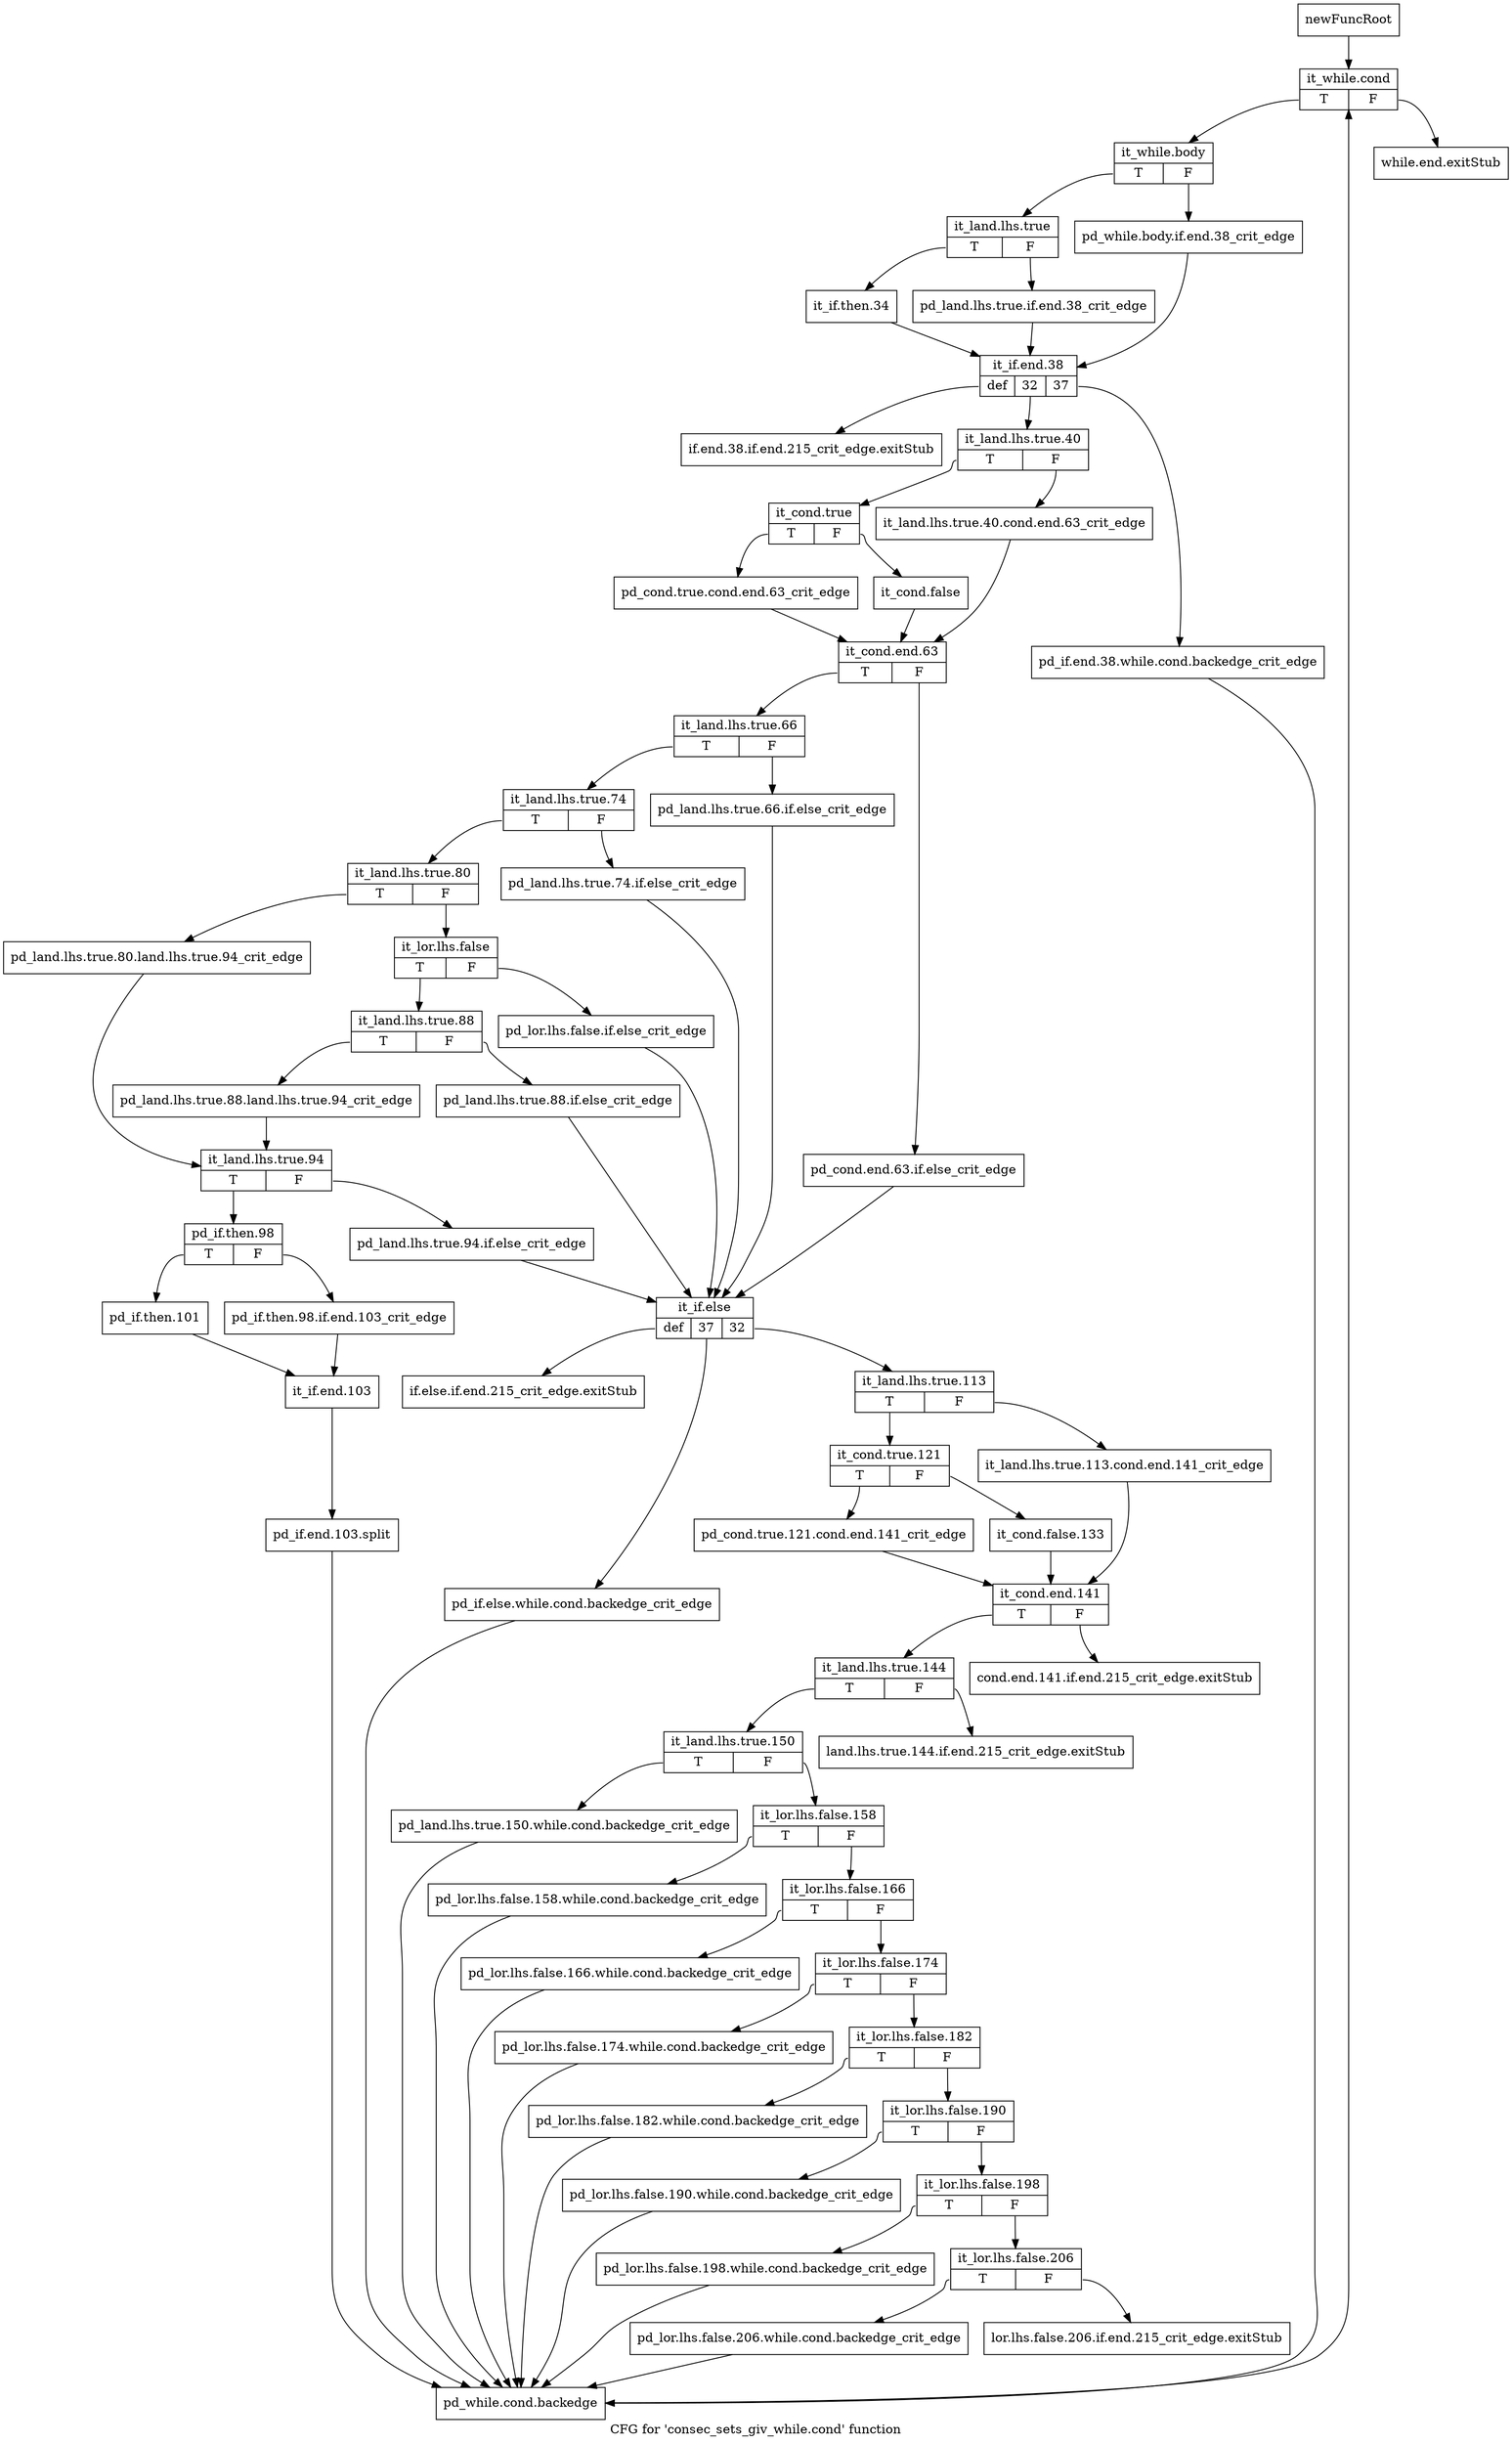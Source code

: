 digraph "CFG for 'consec_sets_giv_while.cond' function" {
	label="CFG for 'consec_sets_giv_while.cond' function";

	Node0xb697670 [shape=record,label="{newFuncRoot}"];
	Node0xb697670 -> Node0xb698c00;
	Node0xb6976c0 [shape=record,label="{while.end.exitStub}"];
	Node0xb697710 [shape=record,label="{if.end.38.if.end.215_crit_edge.exitStub}"];
	Node0xb697760 [shape=record,label="{if.else.if.end.215_crit_edge.exitStub}"];
	Node0xb6977b0 [shape=record,label="{cond.end.141.if.end.215_crit_edge.exitStub}"];
	Node0xb698b60 [shape=record,label="{land.lhs.true.144.if.end.215_crit_edge.exitStub}"];
	Node0xb698bb0 [shape=record,label="{lor.lhs.false.206.if.end.215_crit_edge.exitStub}"];
	Node0xb698c00 [shape=record,label="{it_while.cond|{<s0>T|<s1>F}}"];
	Node0xb698c00:s0 -> Node0xb698c50;
	Node0xb698c00:s1 -> Node0xb6976c0;
	Node0xb698c50 [shape=record,label="{it_while.body|{<s0>T|<s1>F}}"];
	Node0xb698c50:s0 -> Node0xb698cf0;
	Node0xb698c50:s1 -> Node0xb698ca0;
	Node0xb698ca0 [shape=record,label="{pd_while.body.if.end.38_crit_edge}"];
	Node0xb698ca0 -> Node0xb698de0;
	Node0xb698cf0 [shape=record,label="{it_land.lhs.true|{<s0>T|<s1>F}}"];
	Node0xb698cf0:s0 -> Node0xb698d90;
	Node0xb698cf0:s1 -> Node0xb698d40;
	Node0xb698d40 [shape=record,label="{pd_land.lhs.true.if.end.38_crit_edge}"];
	Node0xb698d40 -> Node0xb698de0;
	Node0xb698d90 [shape=record,label="{it_if.then.34}"];
	Node0xb698d90 -> Node0xb698de0;
	Node0xb698de0 [shape=record,label="{it_if.end.38|{<s0>def|<s1>32|<s2>37}}"];
	Node0xb698de0:s0 -> Node0xb697710;
	Node0xb698de0:s1 -> Node0xb698e80;
	Node0xb698de0:s2 -> Node0xb698e30;
	Node0xb698e30 [shape=record,label="{pd_if.end.38.while.cond.backedge_crit_edge}"];
	Node0xb698e30 -> Node0xb699dd0;
	Node0xb698e80 [shape=record,label="{it_land.lhs.true.40|{<s0>T|<s1>F}}"];
	Node0xb698e80:s0 -> Node0xb698f20;
	Node0xb698e80:s1 -> Node0xb698ed0;
	Node0xb698ed0 [shape=record,label="{it_land.lhs.true.40.cond.end.63_crit_edge}"];
	Node0xb698ed0 -> Node0xb699010;
	Node0xb698f20 [shape=record,label="{it_cond.true|{<s0>T|<s1>F}}"];
	Node0xb698f20:s0 -> Node0xb698fc0;
	Node0xb698f20:s1 -> Node0xb698f70;
	Node0xb698f70 [shape=record,label="{it_cond.false}"];
	Node0xb698f70 -> Node0xb699010;
	Node0xb698fc0 [shape=record,label="{pd_cond.true.cond.end.63_crit_edge}"];
	Node0xb698fc0 -> Node0xb699010;
	Node0xb699010 [shape=record,label="{it_cond.end.63|{<s0>T|<s1>F}}"];
	Node0xb699010:s0 -> Node0xb6990b0;
	Node0xb699010:s1 -> Node0xb699060;
	Node0xb699060 [shape=record,label="{pd_cond.end.63.if.else_crit_edge}"];
	Node0xb699060 -> Node0xb6994c0;
	Node0xb6990b0 [shape=record,label="{it_land.lhs.true.66|{<s0>T|<s1>F}}"];
	Node0xb6990b0:s0 -> Node0xb699150;
	Node0xb6990b0:s1 -> Node0xb699100;
	Node0xb699100 [shape=record,label="{pd_land.lhs.true.66.if.else_crit_edge}"];
	Node0xb699100 -> Node0xb6994c0;
	Node0xb699150 [shape=record,label="{it_land.lhs.true.74|{<s0>T|<s1>F}}"];
	Node0xb699150:s0 -> Node0xb6991f0;
	Node0xb699150:s1 -> Node0xb6991a0;
	Node0xb6991a0 [shape=record,label="{pd_land.lhs.true.74.if.else_crit_edge}"];
	Node0xb6991a0 -> Node0xb6994c0;
	Node0xb6991f0 [shape=record,label="{it_land.lhs.true.80|{<s0>T|<s1>F}}"];
	Node0xb6991f0:s0 -> Node0xb6993d0;
	Node0xb6991f0:s1 -> Node0xb699240;
	Node0xb699240 [shape=record,label="{it_lor.lhs.false|{<s0>T|<s1>F}}"];
	Node0xb699240:s0 -> Node0xb6992e0;
	Node0xb699240:s1 -> Node0xb699290;
	Node0xb699290 [shape=record,label="{pd_lor.lhs.false.if.else_crit_edge}"];
	Node0xb699290 -> Node0xb6994c0;
	Node0xb6992e0 [shape=record,label="{it_land.lhs.true.88|{<s0>T|<s1>F}}"];
	Node0xb6992e0:s0 -> Node0xb699380;
	Node0xb6992e0:s1 -> Node0xb699330;
	Node0xb699330 [shape=record,label="{pd_land.lhs.true.88.if.else_crit_edge}"];
	Node0xb699330 -> Node0xb6994c0;
	Node0xb699380 [shape=record,label="{pd_land.lhs.true.88.land.lhs.true.94_crit_edge}"];
	Node0xb699380 -> Node0xb699420;
	Node0xb6993d0 [shape=record,label="{pd_land.lhs.true.80.land.lhs.true.94_crit_edge}"];
	Node0xb6993d0 -> Node0xb699420;
	Node0xb699420 [shape=record,label="{it_land.lhs.true.94|{<s0>T|<s1>F}}"];
	Node0xb699420:s0 -> Node0xb699c90;
	Node0xb699420:s1 -> Node0xb699470;
	Node0xb699470 [shape=record,label="{pd_land.lhs.true.94.if.else_crit_edge}"];
	Node0xb699470 -> Node0xb6994c0;
	Node0xb6994c0 [shape=record,label="{it_if.else|{<s0>def|<s1>37|<s2>32}}"];
	Node0xb6994c0:s0 -> Node0xb697760;
	Node0xb6994c0:s1 -> Node0xb699c40;
	Node0xb6994c0:s2 -> Node0xb699510;
	Node0xb699510 [shape=record,label="{it_land.lhs.true.113|{<s0>T|<s1>F}}"];
	Node0xb699510:s0 -> Node0xb6995b0;
	Node0xb699510:s1 -> Node0xb699560;
	Node0xb699560 [shape=record,label="{it_land.lhs.true.113.cond.end.141_crit_edge}"];
	Node0xb699560 -> Node0xb6996a0;
	Node0xb6995b0 [shape=record,label="{it_cond.true.121|{<s0>T|<s1>F}}"];
	Node0xb6995b0:s0 -> Node0xb699650;
	Node0xb6995b0:s1 -> Node0xb699600;
	Node0xb699600 [shape=record,label="{it_cond.false.133}"];
	Node0xb699600 -> Node0xb6996a0;
	Node0xb699650 [shape=record,label="{pd_cond.true.121.cond.end.141_crit_edge}"];
	Node0xb699650 -> Node0xb6996a0;
	Node0xb6996a0 [shape=record,label="{it_cond.end.141|{<s0>T|<s1>F}}"];
	Node0xb6996a0:s0 -> Node0xb6996f0;
	Node0xb6996a0:s1 -> Node0xb6977b0;
	Node0xb6996f0 [shape=record,label="{it_land.lhs.true.144|{<s0>T|<s1>F}}"];
	Node0xb6996f0:s0 -> Node0xb699740;
	Node0xb6996f0:s1 -> Node0xb698b60;
	Node0xb699740 [shape=record,label="{it_land.lhs.true.150|{<s0>T|<s1>F}}"];
	Node0xb699740:s0 -> Node0xb699bf0;
	Node0xb699740:s1 -> Node0xb699790;
	Node0xb699790 [shape=record,label="{it_lor.lhs.false.158|{<s0>T|<s1>F}}"];
	Node0xb699790:s0 -> Node0xb699ba0;
	Node0xb699790:s1 -> Node0xb6997e0;
	Node0xb6997e0 [shape=record,label="{it_lor.lhs.false.166|{<s0>T|<s1>F}}"];
	Node0xb6997e0:s0 -> Node0xb699b50;
	Node0xb6997e0:s1 -> Node0xb699830;
	Node0xb699830 [shape=record,label="{it_lor.lhs.false.174|{<s0>T|<s1>F}}"];
	Node0xb699830:s0 -> Node0xb699b00;
	Node0xb699830:s1 -> Node0xb699880;
	Node0xb699880 [shape=record,label="{it_lor.lhs.false.182|{<s0>T|<s1>F}}"];
	Node0xb699880:s0 -> Node0xb699ab0;
	Node0xb699880:s1 -> Node0xb6998d0;
	Node0xb6998d0 [shape=record,label="{it_lor.lhs.false.190|{<s0>T|<s1>F}}"];
	Node0xb6998d0:s0 -> Node0xb699a60;
	Node0xb6998d0:s1 -> Node0xb699920;
	Node0xb699920 [shape=record,label="{it_lor.lhs.false.198|{<s0>T|<s1>F}}"];
	Node0xb699920:s0 -> Node0xb699a10;
	Node0xb699920:s1 -> Node0xb699970;
	Node0xb699970 [shape=record,label="{it_lor.lhs.false.206|{<s0>T|<s1>F}}"];
	Node0xb699970:s0 -> Node0xb6999c0;
	Node0xb699970:s1 -> Node0xb698bb0;
	Node0xb6999c0 [shape=record,label="{pd_lor.lhs.false.206.while.cond.backedge_crit_edge}"];
	Node0xb6999c0 -> Node0xb699dd0;
	Node0xb699a10 [shape=record,label="{pd_lor.lhs.false.198.while.cond.backedge_crit_edge}"];
	Node0xb699a10 -> Node0xb699dd0;
	Node0xb699a60 [shape=record,label="{pd_lor.lhs.false.190.while.cond.backedge_crit_edge}"];
	Node0xb699a60 -> Node0xb699dd0;
	Node0xb699ab0 [shape=record,label="{pd_lor.lhs.false.182.while.cond.backedge_crit_edge}"];
	Node0xb699ab0 -> Node0xb699dd0;
	Node0xb699b00 [shape=record,label="{pd_lor.lhs.false.174.while.cond.backedge_crit_edge}"];
	Node0xb699b00 -> Node0xb699dd0;
	Node0xb699b50 [shape=record,label="{pd_lor.lhs.false.166.while.cond.backedge_crit_edge}"];
	Node0xb699b50 -> Node0xb699dd0;
	Node0xb699ba0 [shape=record,label="{pd_lor.lhs.false.158.while.cond.backedge_crit_edge}"];
	Node0xb699ba0 -> Node0xb699dd0;
	Node0xb699bf0 [shape=record,label="{pd_land.lhs.true.150.while.cond.backedge_crit_edge}"];
	Node0xb699bf0 -> Node0xb699dd0;
	Node0xb699c40 [shape=record,label="{pd_if.else.while.cond.backedge_crit_edge}"];
	Node0xb699c40 -> Node0xb699dd0;
	Node0xb699c90 [shape=record,label="{pd_if.then.98|{<s0>T|<s1>F}}"];
	Node0xb699c90:s0 -> Node0xb699d30;
	Node0xb699c90:s1 -> Node0xb699ce0;
	Node0xb699ce0 [shape=record,label="{pd_if.then.98.if.end.103_crit_edge}"];
	Node0xb699ce0 -> Node0xb699d80;
	Node0xb699d30 [shape=record,label="{pd_if.then.101}"];
	Node0xb699d30 -> Node0xb699d80;
	Node0xb699d80 [shape=record,label="{it_if.end.103}"];
	Node0xb699d80 -> Node0xf806df0;
	Node0xf806df0 [shape=record,label="{pd_if.end.103.split}"];
	Node0xf806df0 -> Node0xb699dd0;
	Node0xb699dd0 [shape=record,label="{pd_while.cond.backedge}"];
	Node0xb699dd0 -> Node0xb698c00;
}

